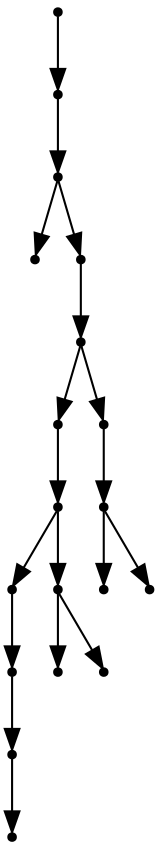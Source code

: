 digraph {
  18 [shape=point];
  17 [shape=point];
  16 [shape=point];
  0 [shape=point];
  15 [shape=point];
  14 [shape=point];
  9 [shape=point];
  8 [shape=point];
  4 [shape=point];
  3 [shape=point];
  2 [shape=point];
  1 [shape=point];
  7 [shape=point];
  5 [shape=point];
  6 [shape=point];
  13 [shape=point];
  12 [shape=point];
  10 [shape=point];
  11 [shape=point];
18 -> 17;
17 -> 16;
16 -> 0;
16 -> 15;
15 -> 14;
14 -> 9;
9 -> 8;
8 -> 4;
4 -> 3;
3 -> 2;
2 -> 1;
8 -> 7;
7 -> 5;
7 -> 6;
14 -> 13;
13 -> 12;
12 -> 10;
12 -> 11;
}
